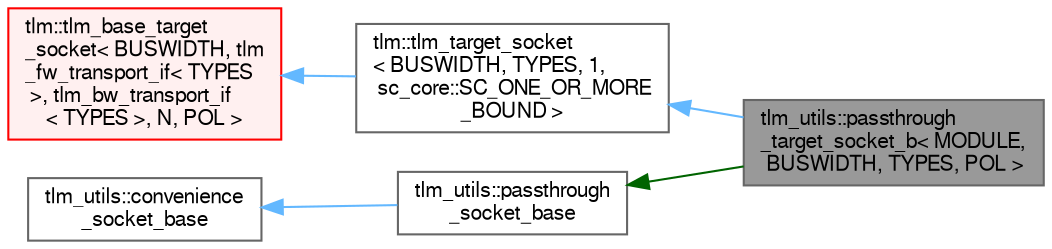 digraph "tlm_utils::passthrough_target_socket_b&lt; MODULE, BUSWIDTH, TYPES, POL &gt;"
{
 // LATEX_PDF_SIZE
  bgcolor="transparent";
  edge [fontname=FreeSans,fontsize=10,labelfontname=FreeSans,labelfontsize=10];
  node [fontname=FreeSans,fontsize=10,shape=box,height=0.2,width=0.4];
  rankdir="LR";
  Node1 [id="Node000001",label="tlm_utils::passthrough\l_target_socket_b\< MODULE,\l BUSWIDTH, TYPES, POL \>",height=0.2,width=0.4,color="gray40", fillcolor="grey60", style="filled", fontcolor="black",tooltip=" "];
  Node2 -> Node1 [id="edge1_Node000001_Node000002",dir="back",color="steelblue1",style="solid",tooltip=" "];
  Node2 [id="Node000002",label="tlm::tlm_target_socket\l\< BUSWIDTH, TYPES, 1,\l sc_core::SC_ONE_OR_MORE\l_BOUND \>",height=0.2,width=0.4,color="gray40", fillcolor="white", style="filled",URL="$a01261.html",tooltip=" "];
  Node3 -> Node2 [id="edge2_Node000002_Node000003",dir="back",color="steelblue1",style="solid",tooltip=" "];
  Node3 [id="Node000003",label="tlm::tlm_base_target\l_socket\< BUSWIDTH, tlm\l_fw_transport_if\< TYPES\l \>, tlm_bw_transport_if\l\< TYPES \>, N, POL \>",height=0.2,width=0.4,color="red", fillcolor="#FFF0F0", style="filled",URL="$a01249.html",tooltip=" "];
  Node7 -> Node1 [id="edge3_Node000001_Node000007",dir="back",color="darkgreen",style="solid",tooltip=" "];
  Node7 [id="Node000007",label="tlm_utils::passthrough\l_socket_base",height=0.2,width=0.4,color="gray40", fillcolor="white", style="filled",URL="$a01273.html",tooltip=" "];
  Node8 -> Node7 [id="edge4_Node000007_Node000008",dir="back",color="steelblue1",style="solid",tooltip=" "];
  Node8 [id="Node000008",label="tlm_utils::convenience\l_socket_base",height=0.2,width=0.4,color="gray40", fillcolor="white", style="filled",URL="$a01265.html",tooltip=" "];
}
